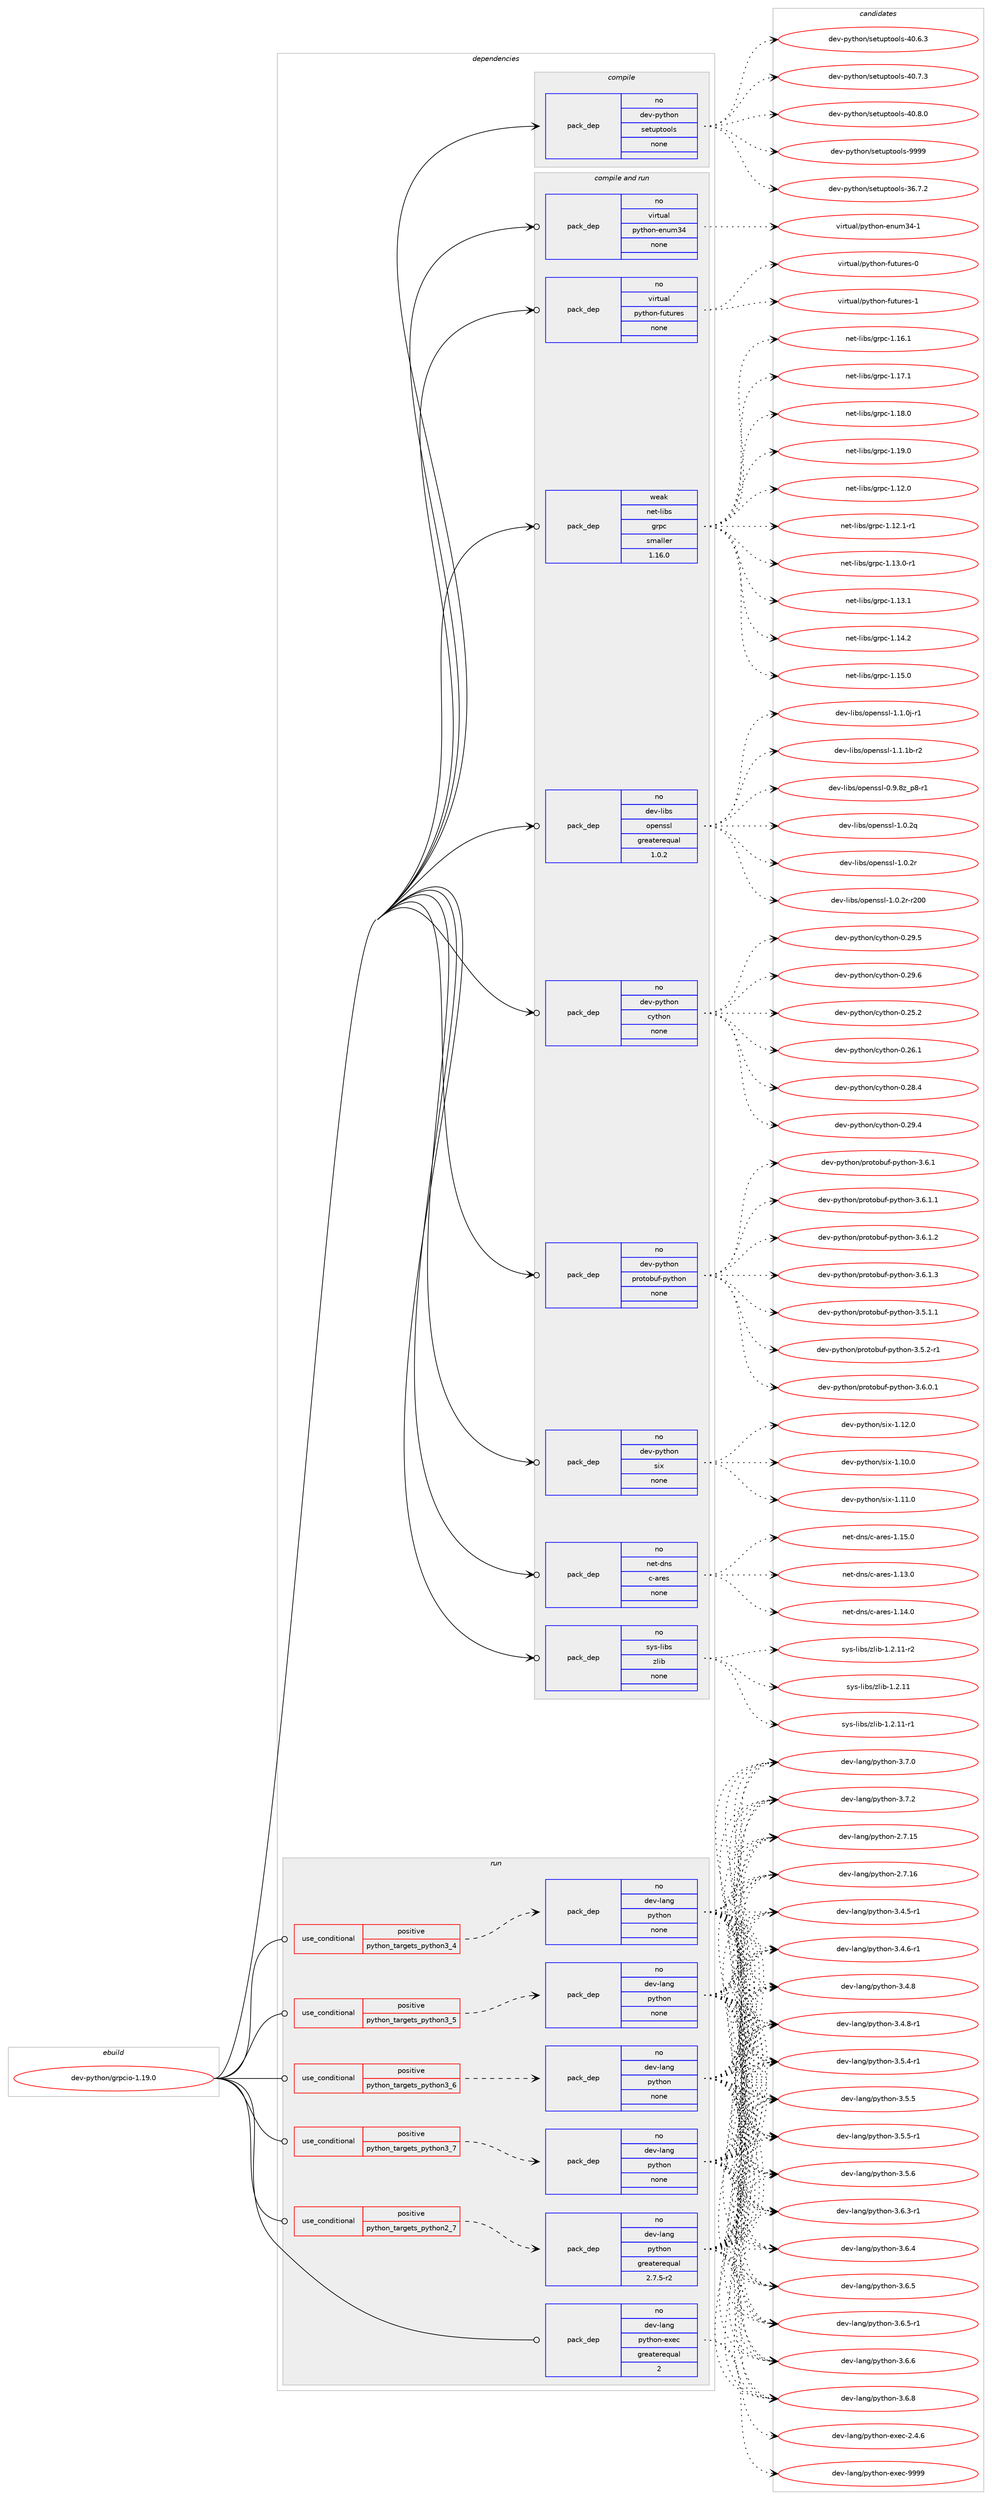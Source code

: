 digraph prolog {

# *************
# Graph options
# *************

newrank=true;
concentrate=true;
compound=true;
graph [rankdir=LR,fontname=Helvetica,fontsize=10,ranksep=1.5];#, ranksep=2.5, nodesep=0.2];
edge  [arrowhead=vee];
node  [fontname=Helvetica,fontsize=10];

# **********
# The ebuild
# **********

subgraph cluster_leftcol {
color=gray;
rank=same;
label=<<i>ebuild</i>>;
id [label="dev-python/grpcio-1.19.0", color=red, width=4, href="../dev-python/grpcio-1.19.0.svg"];
}

# ****************
# The dependencies
# ****************

subgraph cluster_midcol {
color=gray;
label=<<i>dependencies</i>>;
subgraph cluster_compile {
fillcolor="#eeeeee";
style=filled;
label=<<i>compile</i>>;
subgraph pack1013619 {
dependency1412063 [label=<<TABLE BORDER="0" CELLBORDER="1" CELLSPACING="0" CELLPADDING="4" WIDTH="220"><TR><TD ROWSPAN="6" CELLPADDING="30">pack_dep</TD></TR><TR><TD WIDTH="110">no</TD></TR><TR><TD>dev-python</TD></TR><TR><TD>setuptools</TD></TR><TR><TD>none</TD></TR><TR><TD></TD></TR></TABLE>>, shape=none, color=blue];
}
id:e -> dependency1412063:w [weight=20,style="solid",arrowhead="vee"];
}
subgraph cluster_compileandrun {
fillcolor="#eeeeee";
style=filled;
label=<<i>compile and run</i>>;
subgraph pack1013620 {
dependency1412064 [label=<<TABLE BORDER="0" CELLBORDER="1" CELLSPACING="0" CELLPADDING="4" WIDTH="220"><TR><TD ROWSPAN="6" CELLPADDING="30">pack_dep</TD></TR><TR><TD WIDTH="110">no</TD></TR><TR><TD>dev-libs</TD></TR><TR><TD>openssl</TD></TR><TR><TD>greaterequal</TD></TR><TR><TD>1.0.2</TD></TR></TABLE>>, shape=none, color=blue];
}
id:e -> dependency1412064:w [weight=20,style="solid",arrowhead="odotvee"];
subgraph pack1013621 {
dependency1412065 [label=<<TABLE BORDER="0" CELLBORDER="1" CELLSPACING="0" CELLPADDING="4" WIDTH="220"><TR><TD ROWSPAN="6" CELLPADDING="30">pack_dep</TD></TR><TR><TD WIDTH="110">no</TD></TR><TR><TD>dev-python</TD></TR><TR><TD>cython</TD></TR><TR><TD>none</TD></TR><TR><TD></TD></TR></TABLE>>, shape=none, color=blue];
}
id:e -> dependency1412065:w [weight=20,style="solid",arrowhead="odotvee"];
subgraph pack1013622 {
dependency1412066 [label=<<TABLE BORDER="0" CELLBORDER="1" CELLSPACING="0" CELLPADDING="4" WIDTH="220"><TR><TD ROWSPAN="6" CELLPADDING="30">pack_dep</TD></TR><TR><TD WIDTH="110">no</TD></TR><TR><TD>dev-python</TD></TR><TR><TD>protobuf-python</TD></TR><TR><TD>none</TD></TR><TR><TD></TD></TR></TABLE>>, shape=none, color=blue];
}
id:e -> dependency1412066:w [weight=20,style="solid",arrowhead="odotvee"];
subgraph pack1013623 {
dependency1412067 [label=<<TABLE BORDER="0" CELLBORDER="1" CELLSPACING="0" CELLPADDING="4" WIDTH="220"><TR><TD ROWSPAN="6" CELLPADDING="30">pack_dep</TD></TR><TR><TD WIDTH="110">no</TD></TR><TR><TD>dev-python</TD></TR><TR><TD>six</TD></TR><TR><TD>none</TD></TR><TR><TD></TD></TR></TABLE>>, shape=none, color=blue];
}
id:e -> dependency1412067:w [weight=20,style="solid",arrowhead="odotvee"];
subgraph pack1013624 {
dependency1412068 [label=<<TABLE BORDER="0" CELLBORDER="1" CELLSPACING="0" CELLPADDING="4" WIDTH="220"><TR><TD ROWSPAN="6" CELLPADDING="30">pack_dep</TD></TR><TR><TD WIDTH="110">no</TD></TR><TR><TD>net-dns</TD></TR><TR><TD>c-ares</TD></TR><TR><TD>none</TD></TR><TR><TD></TD></TR></TABLE>>, shape=none, color=blue];
}
id:e -> dependency1412068:w [weight=20,style="solid",arrowhead="odotvee"];
subgraph pack1013625 {
dependency1412069 [label=<<TABLE BORDER="0" CELLBORDER="1" CELLSPACING="0" CELLPADDING="4" WIDTH="220"><TR><TD ROWSPAN="6" CELLPADDING="30">pack_dep</TD></TR><TR><TD WIDTH="110">no</TD></TR><TR><TD>sys-libs</TD></TR><TR><TD>zlib</TD></TR><TR><TD>none</TD></TR><TR><TD></TD></TR></TABLE>>, shape=none, color=blue];
}
id:e -> dependency1412069:w [weight=20,style="solid",arrowhead="odotvee"];
subgraph pack1013626 {
dependency1412070 [label=<<TABLE BORDER="0" CELLBORDER="1" CELLSPACING="0" CELLPADDING="4" WIDTH="220"><TR><TD ROWSPAN="6" CELLPADDING="30">pack_dep</TD></TR><TR><TD WIDTH="110">no</TD></TR><TR><TD>virtual</TD></TR><TR><TD>python-enum34</TD></TR><TR><TD>none</TD></TR><TR><TD></TD></TR></TABLE>>, shape=none, color=blue];
}
id:e -> dependency1412070:w [weight=20,style="solid",arrowhead="odotvee"];
subgraph pack1013627 {
dependency1412071 [label=<<TABLE BORDER="0" CELLBORDER="1" CELLSPACING="0" CELLPADDING="4" WIDTH="220"><TR><TD ROWSPAN="6" CELLPADDING="30">pack_dep</TD></TR><TR><TD WIDTH="110">no</TD></TR><TR><TD>virtual</TD></TR><TR><TD>python-futures</TD></TR><TR><TD>none</TD></TR><TR><TD></TD></TR></TABLE>>, shape=none, color=blue];
}
id:e -> dependency1412071:w [weight=20,style="solid",arrowhead="odotvee"];
subgraph pack1013628 {
dependency1412072 [label=<<TABLE BORDER="0" CELLBORDER="1" CELLSPACING="0" CELLPADDING="4" WIDTH="220"><TR><TD ROWSPAN="6" CELLPADDING="30">pack_dep</TD></TR><TR><TD WIDTH="110">weak</TD></TR><TR><TD>net-libs</TD></TR><TR><TD>grpc</TD></TR><TR><TD>smaller</TD></TR><TR><TD>1.16.0</TD></TR></TABLE>>, shape=none, color=blue];
}
id:e -> dependency1412072:w [weight=20,style="solid",arrowhead="odotvee"];
}
subgraph cluster_run {
fillcolor="#eeeeee";
style=filled;
label=<<i>run</i>>;
subgraph cond375177 {
dependency1412073 [label=<<TABLE BORDER="0" CELLBORDER="1" CELLSPACING="0" CELLPADDING="4"><TR><TD ROWSPAN="3" CELLPADDING="10">use_conditional</TD></TR><TR><TD>positive</TD></TR><TR><TD>python_targets_python2_7</TD></TR></TABLE>>, shape=none, color=red];
subgraph pack1013629 {
dependency1412074 [label=<<TABLE BORDER="0" CELLBORDER="1" CELLSPACING="0" CELLPADDING="4" WIDTH="220"><TR><TD ROWSPAN="6" CELLPADDING="30">pack_dep</TD></TR><TR><TD WIDTH="110">no</TD></TR><TR><TD>dev-lang</TD></TR><TR><TD>python</TD></TR><TR><TD>greaterequal</TD></TR><TR><TD>2.7.5-r2</TD></TR></TABLE>>, shape=none, color=blue];
}
dependency1412073:e -> dependency1412074:w [weight=20,style="dashed",arrowhead="vee"];
}
id:e -> dependency1412073:w [weight=20,style="solid",arrowhead="odot"];
subgraph cond375178 {
dependency1412075 [label=<<TABLE BORDER="0" CELLBORDER="1" CELLSPACING="0" CELLPADDING="4"><TR><TD ROWSPAN="3" CELLPADDING="10">use_conditional</TD></TR><TR><TD>positive</TD></TR><TR><TD>python_targets_python3_4</TD></TR></TABLE>>, shape=none, color=red];
subgraph pack1013630 {
dependency1412076 [label=<<TABLE BORDER="0" CELLBORDER="1" CELLSPACING="0" CELLPADDING="4" WIDTH="220"><TR><TD ROWSPAN="6" CELLPADDING="30">pack_dep</TD></TR><TR><TD WIDTH="110">no</TD></TR><TR><TD>dev-lang</TD></TR><TR><TD>python</TD></TR><TR><TD>none</TD></TR><TR><TD></TD></TR></TABLE>>, shape=none, color=blue];
}
dependency1412075:e -> dependency1412076:w [weight=20,style="dashed",arrowhead="vee"];
}
id:e -> dependency1412075:w [weight=20,style="solid",arrowhead="odot"];
subgraph cond375179 {
dependency1412077 [label=<<TABLE BORDER="0" CELLBORDER="1" CELLSPACING="0" CELLPADDING="4"><TR><TD ROWSPAN="3" CELLPADDING="10">use_conditional</TD></TR><TR><TD>positive</TD></TR><TR><TD>python_targets_python3_5</TD></TR></TABLE>>, shape=none, color=red];
subgraph pack1013631 {
dependency1412078 [label=<<TABLE BORDER="0" CELLBORDER="1" CELLSPACING="0" CELLPADDING="4" WIDTH="220"><TR><TD ROWSPAN="6" CELLPADDING="30">pack_dep</TD></TR><TR><TD WIDTH="110">no</TD></TR><TR><TD>dev-lang</TD></TR><TR><TD>python</TD></TR><TR><TD>none</TD></TR><TR><TD></TD></TR></TABLE>>, shape=none, color=blue];
}
dependency1412077:e -> dependency1412078:w [weight=20,style="dashed",arrowhead="vee"];
}
id:e -> dependency1412077:w [weight=20,style="solid",arrowhead="odot"];
subgraph cond375180 {
dependency1412079 [label=<<TABLE BORDER="0" CELLBORDER="1" CELLSPACING="0" CELLPADDING="4"><TR><TD ROWSPAN="3" CELLPADDING="10">use_conditional</TD></TR><TR><TD>positive</TD></TR><TR><TD>python_targets_python3_6</TD></TR></TABLE>>, shape=none, color=red];
subgraph pack1013632 {
dependency1412080 [label=<<TABLE BORDER="0" CELLBORDER="1" CELLSPACING="0" CELLPADDING="4" WIDTH="220"><TR><TD ROWSPAN="6" CELLPADDING="30">pack_dep</TD></TR><TR><TD WIDTH="110">no</TD></TR><TR><TD>dev-lang</TD></TR><TR><TD>python</TD></TR><TR><TD>none</TD></TR><TR><TD></TD></TR></TABLE>>, shape=none, color=blue];
}
dependency1412079:e -> dependency1412080:w [weight=20,style="dashed",arrowhead="vee"];
}
id:e -> dependency1412079:w [weight=20,style="solid",arrowhead="odot"];
subgraph cond375181 {
dependency1412081 [label=<<TABLE BORDER="0" CELLBORDER="1" CELLSPACING="0" CELLPADDING="4"><TR><TD ROWSPAN="3" CELLPADDING="10">use_conditional</TD></TR><TR><TD>positive</TD></TR><TR><TD>python_targets_python3_7</TD></TR></TABLE>>, shape=none, color=red];
subgraph pack1013633 {
dependency1412082 [label=<<TABLE BORDER="0" CELLBORDER="1" CELLSPACING="0" CELLPADDING="4" WIDTH="220"><TR><TD ROWSPAN="6" CELLPADDING="30">pack_dep</TD></TR><TR><TD WIDTH="110">no</TD></TR><TR><TD>dev-lang</TD></TR><TR><TD>python</TD></TR><TR><TD>none</TD></TR><TR><TD></TD></TR></TABLE>>, shape=none, color=blue];
}
dependency1412081:e -> dependency1412082:w [weight=20,style="dashed",arrowhead="vee"];
}
id:e -> dependency1412081:w [weight=20,style="solid",arrowhead="odot"];
subgraph pack1013634 {
dependency1412083 [label=<<TABLE BORDER="0" CELLBORDER="1" CELLSPACING="0" CELLPADDING="4" WIDTH="220"><TR><TD ROWSPAN="6" CELLPADDING="30">pack_dep</TD></TR><TR><TD WIDTH="110">no</TD></TR><TR><TD>dev-lang</TD></TR><TR><TD>python-exec</TD></TR><TR><TD>greaterequal</TD></TR><TR><TD>2</TD></TR></TABLE>>, shape=none, color=blue];
}
id:e -> dependency1412083:w [weight=20,style="solid",arrowhead="odot"];
}
}

# **************
# The candidates
# **************

subgraph cluster_choices {
rank=same;
color=gray;
label=<<i>candidates</i>>;

subgraph choice1013619 {
color=black;
nodesep=1;
choice100101118451121211161041111104711510111611711211611111110811545515446554650 [label="dev-python/setuptools-36.7.2", color=red, width=4,href="../dev-python/setuptools-36.7.2.svg"];
choice100101118451121211161041111104711510111611711211611111110811545524846544651 [label="dev-python/setuptools-40.6.3", color=red, width=4,href="../dev-python/setuptools-40.6.3.svg"];
choice100101118451121211161041111104711510111611711211611111110811545524846554651 [label="dev-python/setuptools-40.7.3", color=red, width=4,href="../dev-python/setuptools-40.7.3.svg"];
choice100101118451121211161041111104711510111611711211611111110811545524846564648 [label="dev-python/setuptools-40.8.0", color=red, width=4,href="../dev-python/setuptools-40.8.0.svg"];
choice10010111845112121116104111110471151011161171121161111111081154557575757 [label="dev-python/setuptools-9999", color=red, width=4,href="../dev-python/setuptools-9999.svg"];
dependency1412063:e -> choice100101118451121211161041111104711510111611711211611111110811545515446554650:w [style=dotted,weight="100"];
dependency1412063:e -> choice100101118451121211161041111104711510111611711211611111110811545524846544651:w [style=dotted,weight="100"];
dependency1412063:e -> choice100101118451121211161041111104711510111611711211611111110811545524846554651:w [style=dotted,weight="100"];
dependency1412063:e -> choice100101118451121211161041111104711510111611711211611111110811545524846564648:w [style=dotted,weight="100"];
dependency1412063:e -> choice10010111845112121116104111110471151011161171121161111111081154557575757:w [style=dotted,weight="100"];
}
subgraph choice1013620 {
color=black;
nodesep=1;
choice10010111845108105981154711111210111011511510845484657465612295112564511449 [label="dev-libs/openssl-0.9.8z_p8-r1", color=red, width=4,href="../dev-libs/openssl-0.9.8z_p8-r1.svg"];
choice100101118451081059811547111112101110115115108454946484650113 [label="dev-libs/openssl-1.0.2q", color=red, width=4,href="../dev-libs/openssl-1.0.2q.svg"];
choice100101118451081059811547111112101110115115108454946484650114 [label="dev-libs/openssl-1.0.2r", color=red, width=4,href="../dev-libs/openssl-1.0.2r.svg"];
choice10010111845108105981154711111210111011511510845494648465011445114504848 [label="dev-libs/openssl-1.0.2r-r200", color=red, width=4,href="../dev-libs/openssl-1.0.2r-r200.svg"];
choice1001011184510810598115471111121011101151151084549464946481064511449 [label="dev-libs/openssl-1.1.0j-r1", color=red, width=4,href="../dev-libs/openssl-1.1.0j-r1.svg"];
choice100101118451081059811547111112101110115115108454946494649984511450 [label="dev-libs/openssl-1.1.1b-r2", color=red, width=4,href="../dev-libs/openssl-1.1.1b-r2.svg"];
dependency1412064:e -> choice10010111845108105981154711111210111011511510845484657465612295112564511449:w [style=dotted,weight="100"];
dependency1412064:e -> choice100101118451081059811547111112101110115115108454946484650113:w [style=dotted,weight="100"];
dependency1412064:e -> choice100101118451081059811547111112101110115115108454946484650114:w [style=dotted,weight="100"];
dependency1412064:e -> choice10010111845108105981154711111210111011511510845494648465011445114504848:w [style=dotted,weight="100"];
dependency1412064:e -> choice1001011184510810598115471111121011101151151084549464946481064511449:w [style=dotted,weight="100"];
dependency1412064:e -> choice100101118451081059811547111112101110115115108454946494649984511450:w [style=dotted,weight="100"];
}
subgraph choice1013621 {
color=black;
nodesep=1;
choice10010111845112121116104111110479912111610411111045484650534650 [label="dev-python/cython-0.25.2", color=red, width=4,href="../dev-python/cython-0.25.2.svg"];
choice10010111845112121116104111110479912111610411111045484650544649 [label="dev-python/cython-0.26.1", color=red, width=4,href="../dev-python/cython-0.26.1.svg"];
choice10010111845112121116104111110479912111610411111045484650564652 [label="dev-python/cython-0.28.4", color=red, width=4,href="../dev-python/cython-0.28.4.svg"];
choice10010111845112121116104111110479912111610411111045484650574652 [label="dev-python/cython-0.29.4", color=red, width=4,href="../dev-python/cython-0.29.4.svg"];
choice10010111845112121116104111110479912111610411111045484650574653 [label="dev-python/cython-0.29.5", color=red, width=4,href="../dev-python/cython-0.29.5.svg"];
choice10010111845112121116104111110479912111610411111045484650574654 [label="dev-python/cython-0.29.6", color=red, width=4,href="../dev-python/cython-0.29.6.svg"];
dependency1412065:e -> choice10010111845112121116104111110479912111610411111045484650534650:w [style=dotted,weight="100"];
dependency1412065:e -> choice10010111845112121116104111110479912111610411111045484650544649:w [style=dotted,weight="100"];
dependency1412065:e -> choice10010111845112121116104111110479912111610411111045484650564652:w [style=dotted,weight="100"];
dependency1412065:e -> choice10010111845112121116104111110479912111610411111045484650574652:w [style=dotted,weight="100"];
dependency1412065:e -> choice10010111845112121116104111110479912111610411111045484650574653:w [style=dotted,weight="100"];
dependency1412065:e -> choice10010111845112121116104111110479912111610411111045484650574654:w [style=dotted,weight="100"];
}
subgraph choice1013622 {
color=black;
nodesep=1;
choice100101118451121211161041111104711211411111611198117102451121211161041111104551465346494649 [label="dev-python/protobuf-python-3.5.1.1", color=red, width=4,href="../dev-python/protobuf-python-3.5.1.1.svg"];
choice100101118451121211161041111104711211411111611198117102451121211161041111104551465346504511449 [label="dev-python/protobuf-python-3.5.2-r1", color=red, width=4,href="../dev-python/protobuf-python-3.5.2-r1.svg"];
choice100101118451121211161041111104711211411111611198117102451121211161041111104551465446484649 [label="dev-python/protobuf-python-3.6.0.1", color=red, width=4,href="../dev-python/protobuf-python-3.6.0.1.svg"];
choice10010111845112121116104111110471121141111161119811710245112121116104111110455146544649 [label="dev-python/protobuf-python-3.6.1", color=red, width=4,href="../dev-python/protobuf-python-3.6.1.svg"];
choice100101118451121211161041111104711211411111611198117102451121211161041111104551465446494649 [label="dev-python/protobuf-python-3.6.1.1", color=red, width=4,href="../dev-python/protobuf-python-3.6.1.1.svg"];
choice100101118451121211161041111104711211411111611198117102451121211161041111104551465446494650 [label="dev-python/protobuf-python-3.6.1.2", color=red, width=4,href="../dev-python/protobuf-python-3.6.1.2.svg"];
choice100101118451121211161041111104711211411111611198117102451121211161041111104551465446494651 [label="dev-python/protobuf-python-3.6.1.3", color=red, width=4,href="../dev-python/protobuf-python-3.6.1.3.svg"];
dependency1412066:e -> choice100101118451121211161041111104711211411111611198117102451121211161041111104551465346494649:w [style=dotted,weight="100"];
dependency1412066:e -> choice100101118451121211161041111104711211411111611198117102451121211161041111104551465346504511449:w [style=dotted,weight="100"];
dependency1412066:e -> choice100101118451121211161041111104711211411111611198117102451121211161041111104551465446484649:w [style=dotted,weight="100"];
dependency1412066:e -> choice10010111845112121116104111110471121141111161119811710245112121116104111110455146544649:w [style=dotted,weight="100"];
dependency1412066:e -> choice100101118451121211161041111104711211411111611198117102451121211161041111104551465446494649:w [style=dotted,weight="100"];
dependency1412066:e -> choice100101118451121211161041111104711211411111611198117102451121211161041111104551465446494650:w [style=dotted,weight="100"];
dependency1412066:e -> choice100101118451121211161041111104711211411111611198117102451121211161041111104551465446494651:w [style=dotted,weight="100"];
}
subgraph choice1013623 {
color=black;
nodesep=1;
choice100101118451121211161041111104711510512045494649484648 [label="dev-python/six-1.10.0", color=red, width=4,href="../dev-python/six-1.10.0.svg"];
choice100101118451121211161041111104711510512045494649494648 [label="dev-python/six-1.11.0", color=red, width=4,href="../dev-python/six-1.11.0.svg"];
choice100101118451121211161041111104711510512045494649504648 [label="dev-python/six-1.12.0", color=red, width=4,href="../dev-python/six-1.12.0.svg"];
dependency1412067:e -> choice100101118451121211161041111104711510512045494649484648:w [style=dotted,weight="100"];
dependency1412067:e -> choice100101118451121211161041111104711510512045494649494648:w [style=dotted,weight="100"];
dependency1412067:e -> choice100101118451121211161041111104711510512045494649504648:w [style=dotted,weight="100"];
}
subgraph choice1013624 {
color=black;
nodesep=1;
choice110101116451001101154799459711410111545494649514648 [label="net-dns/c-ares-1.13.0", color=red, width=4,href="../net-dns/c-ares-1.13.0.svg"];
choice110101116451001101154799459711410111545494649524648 [label="net-dns/c-ares-1.14.0", color=red, width=4,href="../net-dns/c-ares-1.14.0.svg"];
choice110101116451001101154799459711410111545494649534648 [label="net-dns/c-ares-1.15.0", color=red, width=4,href="../net-dns/c-ares-1.15.0.svg"];
dependency1412068:e -> choice110101116451001101154799459711410111545494649514648:w [style=dotted,weight="100"];
dependency1412068:e -> choice110101116451001101154799459711410111545494649524648:w [style=dotted,weight="100"];
dependency1412068:e -> choice110101116451001101154799459711410111545494649534648:w [style=dotted,weight="100"];
}
subgraph choice1013625 {
color=black;
nodesep=1;
choice1151211154510810598115471221081059845494650464949 [label="sys-libs/zlib-1.2.11", color=red, width=4,href="../sys-libs/zlib-1.2.11.svg"];
choice11512111545108105981154712210810598454946504649494511449 [label="sys-libs/zlib-1.2.11-r1", color=red, width=4,href="../sys-libs/zlib-1.2.11-r1.svg"];
choice11512111545108105981154712210810598454946504649494511450 [label="sys-libs/zlib-1.2.11-r2", color=red, width=4,href="../sys-libs/zlib-1.2.11-r2.svg"];
dependency1412069:e -> choice1151211154510810598115471221081059845494650464949:w [style=dotted,weight="100"];
dependency1412069:e -> choice11512111545108105981154712210810598454946504649494511449:w [style=dotted,weight="100"];
dependency1412069:e -> choice11512111545108105981154712210810598454946504649494511450:w [style=dotted,weight="100"];
}
subgraph choice1013626 {
color=black;
nodesep=1;
choice11810511411611797108471121211161041111104510111011710951524549 [label="virtual/python-enum34-1", color=red, width=4,href="../virtual/python-enum34-1.svg"];
dependency1412070:e -> choice11810511411611797108471121211161041111104510111011710951524549:w [style=dotted,weight="100"];
}
subgraph choice1013627 {
color=black;
nodesep=1;
choice1181051141161179710847112121116104111110451021171161171141011154548 [label="virtual/python-futures-0", color=red, width=4,href="../virtual/python-futures-0.svg"];
choice1181051141161179710847112121116104111110451021171161171141011154549 [label="virtual/python-futures-1", color=red, width=4,href="../virtual/python-futures-1.svg"];
dependency1412071:e -> choice1181051141161179710847112121116104111110451021171161171141011154548:w [style=dotted,weight="100"];
dependency1412071:e -> choice1181051141161179710847112121116104111110451021171161171141011154549:w [style=dotted,weight="100"];
}
subgraph choice1013628 {
color=black;
nodesep=1;
choice1101011164510810598115471031141129945494649504648 [label="net-libs/grpc-1.12.0", color=red, width=4,href="../net-libs/grpc-1.12.0.svg"];
choice11010111645108105981154710311411299454946495046494511449 [label="net-libs/grpc-1.12.1-r1", color=red, width=4,href="../net-libs/grpc-1.12.1-r1.svg"];
choice11010111645108105981154710311411299454946495146484511449 [label="net-libs/grpc-1.13.0-r1", color=red, width=4,href="../net-libs/grpc-1.13.0-r1.svg"];
choice1101011164510810598115471031141129945494649514649 [label="net-libs/grpc-1.13.1", color=red, width=4,href="../net-libs/grpc-1.13.1.svg"];
choice1101011164510810598115471031141129945494649524650 [label="net-libs/grpc-1.14.2", color=red, width=4,href="../net-libs/grpc-1.14.2.svg"];
choice1101011164510810598115471031141129945494649534648 [label="net-libs/grpc-1.15.0", color=red, width=4,href="../net-libs/grpc-1.15.0.svg"];
choice1101011164510810598115471031141129945494649544649 [label="net-libs/grpc-1.16.1", color=red, width=4,href="../net-libs/grpc-1.16.1.svg"];
choice1101011164510810598115471031141129945494649554649 [label="net-libs/grpc-1.17.1", color=red, width=4,href="../net-libs/grpc-1.17.1.svg"];
choice1101011164510810598115471031141129945494649564648 [label="net-libs/grpc-1.18.0", color=red, width=4,href="../net-libs/grpc-1.18.0.svg"];
choice1101011164510810598115471031141129945494649574648 [label="net-libs/grpc-1.19.0", color=red, width=4,href="../net-libs/grpc-1.19.0.svg"];
dependency1412072:e -> choice1101011164510810598115471031141129945494649504648:w [style=dotted,weight="100"];
dependency1412072:e -> choice11010111645108105981154710311411299454946495046494511449:w [style=dotted,weight="100"];
dependency1412072:e -> choice11010111645108105981154710311411299454946495146484511449:w [style=dotted,weight="100"];
dependency1412072:e -> choice1101011164510810598115471031141129945494649514649:w [style=dotted,weight="100"];
dependency1412072:e -> choice1101011164510810598115471031141129945494649524650:w [style=dotted,weight="100"];
dependency1412072:e -> choice1101011164510810598115471031141129945494649534648:w [style=dotted,weight="100"];
dependency1412072:e -> choice1101011164510810598115471031141129945494649544649:w [style=dotted,weight="100"];
dependency1412072:e -> choice1101011164510810598115471031141129945494649554649:w [style=dotted,weight="100"];
dependency1412072:e -> choice1101011164510810598115471031141129945494649564648:w [style=dotted,weight="100"];
dependency1412072:e -> choice1101011164510810598115471031141129945494649574648:w [style=dotted,weight="100"];
}
subgraph choice1013629 {
color=black;
nodesep=1;
choice10010111845108971101034711212111610411111045504655464953 [label="dev-lang/python-2.7.15", color=red, width=4,href="../dev-lang/python-2.7.15.svg"];
choice10010111845108971101034711212111610411111045504655464954 [label="dev-lang/python-2.7.16", color=red, width=4,href="../dev-lang/python-2.7.16.svg"];
choice1001011184510897110103471121211161041111104551465246534511449 [label="dev-lang/python-3.4.5-r1", color=red, width=4,href="../dev-lang/python-3.4.5-r1.svg"];
choice1001011184510897110103471121211161041111104551465246544511449 [label="dev-lang/python-3.4.6-r1", color=red, width=4,href="../dev-lang/python-3.4.6-r1.svg"];
choice100101118451089711010347112121116104111110455146524656 [label="dev-lang/python-3.4.8", color=red, width=4,href="../dev-lang/python-3.4.8.svg"];
choice1001011184510897110103471121211161041111104551465246564511449 [label="dev-lang/python-3.4.8-r1", color=red, width=4,href="../dev-lang/python-3.4.8-r1.svg"];
choice1001011184510897110103471121211161041111104551465346524511449 [label="dev-lang/python-3.5.4-r1", color=red, width=4,href="../dev-lang/python-3.5.4-r1.svg"];
choice100101118451089711010347112121116104111110455146534653 [label="dev-lang/python-3.5.5", color=red, width=4,href="../dev-lang/python-3.5.5.svg"];
choice1001011184510897110103471121211161041111104551465346534511449 [label="dev-lang/python-3.5.5-r1", color=red, width=4,href="../dev-lang/python-3.5.5-r1.svg"];
choice100101118451089711010347112121116104111110455146534654 [label="dev-lang/python-3.5.6", color=red, width=4,href="../dev-lang/python-3.5.6.svg"];
choice1001011184510897110103471121211161041111104551465446514511449 [label="dev-lang/python-3.6.3-r1", color=red, width=4,href="../dev-lang/python-3.6.3-r1.svg"];
choice100101118451089711010347112121116104111110455146544652 [label="dev-lang/python-3.6.4", color=red, width=4,href="../dev-lang/python-3.6.4.svg"];
choice100101118451089711010347112121116104111110455146544653 [label="dev-lang/python-3.6.5", color=red, width=4,href="../dev-lang/python-3.6.5.svg"];
choice1001011184510897110103471121211161041111104551465446534511449 [label="dev-lang/python-3.6.5-r1", color=red, width=4,href="../dev-lang/python-3.6.5-r1.svg"];
choice100101118451089711010347112121116104111110455146544654 [label="dev-lang/python-3.6.6", color=red, width=4,href="../dev-lang/python-3.6.6.svg"];
choice100101118451089711010347112121116104111110455146544656 [label="dev-lang/python-3.6.8", color=red, width=4,href="../dev-lang/python-3.6.8.svg"];
choice100101118451089711010347112121116104111110455146554648 [label="dev-lang/python-3.7.0", color=red, width=4,href="../dev-lang/python-3.7.0.svg"];
choice100101118451089711010347112121116104111110455146554650 [label="dev-lang/python-3.7.2", color=red, width=4,href="../dev-lang/python-3.7.2.svg"];
dependency1412074:e -> choice10010111845108971101034711212111610411111045504655464953:w [style=dotted,weight="100"];
dependency1412074:e -> choice10010111845108971101034711212111610411111045504655464954:w [style=dotted,weight="100"];
dependency1412074:e -> choice1001011184510897110103471121211161041111104551465246534511449:w [style=dotted,weight="100"];
dependency1412074:e -> choice1001011184510897110103471121211161041111104551465246544511449:w [style=dotted,weight="100"];
dependency1412074:e -> choice100101118451089711010347112121116104111110455146524656:w [style=dotted,weight="100"];
dependency1412074:e -> choice1001011184510897110103471121211161041111104551465246564511449:w [style=dotted,weight="100"];
dependency1412074:e -> choice1001011184510897110103471121211161041111104551465346524511449:w [style=dotted,weight="100"];
dependency1412074:e -> choice100101118451089711010347112121116104111110455146534653:w [style=dotted,weight="100"];
dependency1412074:e -> choice1001011184510897110103471121211161041111104551465346534511449:w [style=dotted,weight="100"];
dependency1412074:e -> choice100101118451089711010347112121116104111110455146534654:w [style=dotted,weight="100"];
dependency1412074:e -> choice1001011184510897110103471121211161041111104551465446514511449:w [style=dotted,weight="100"];
dependency1412074:e -> choice100101118451089711010347112121116104111110455146544652:w [style=dotted,weight="100"];
dependency1412074:e -> choice100101118451089711010347112121116104111110455146544653:w [style=dotted,weight="100"];
dependency1412074:e -> choice1001011184510897110103471121211161041111104551465446534511449:w [style=dotted,weight="100"];
dependency1412074:e -> choice100101118451089711010347112121116104111110455146544654:w [style=dotted,weight="100"];
dependency1412074:e -> choice100101118451089711010347112121116104111110455146544656:w [style=dotted,weight="100"];
dependency1412074:e -> choice100101118451089711010347112121116104111110455146554648:w [style=dotted,weight="100"];
dependency1412074:e -> choice100101118451089711010347112121116104111110455146554650:w [style=dotted,weight="100"];
}
subgraph choice1013630 {
color=black;
nodesep=1;
choice10010111845108971101034711212111610411111045504655464953 [label="dev-lang/python-2.7.15", color=red, width=4,href="../dev-lang/python-2.7.15.svg"];
choice10010111845108971101034711212111610411111045504655464954 [label="dev-lang/python-2.7.16", color=red, width=4,href="../dev-lang/python-2.7.16.svg"];
choice1001011184510897110103471121211161041111104551465246534511449 [label="dev-lang/python-3.4.5-r1", color=red, width=4,href="../dev-lang/python-3.4.5-r1.svg"];
choice1001011184510897110103471121211161041111104551465246544511449 [label="dev-lang/python-3.4.6-r1", color=red, width=4,href="../dev-lang/python-3.4.6-r1.svg"];
choice100101118451089711010347112121116104111110455146524656 [label="dev-lang/python-3.4.8", color=red, width=4,href="../dev-lang/python-3.4.8.svg"];
choice1001011184510897110103471121211161041111104551465246564511449 [label="dev-lang/python-3.4.8-r1", color=red, width=4,href="../dev-lang/python-3.4.8-r1.svg"];
choice1001011184510897110103471121211161041111104551465346524511449 [label="dev-lang/python-3.5.4-r1", color=red, width=4,href="../dev-lang/python-3.5.4-r1.svg"];
choice100101118451089711010347112121116104111110455146534653 [label="dev-lang/python-3.5.5", color=red, width=4,href="../dev-lang/python-3.5.5.svg"];
choice1001011184510897110103471121211161041111104551465346534511449 [label="dev-lang/python-3.5.5-r1", color=red, width=4,href="../dev-lang/python-3.5.5-r1.svg"];
choice100101118451089711010347112121116104111110455146534654 [label="dev-lang/python-3.5.6", color=red, width=4,href="../dev-lang/python-3.5.6.svg"];
choice1001011184510897110103471121211161041111104551465446514511449 [label="dev-lang/python-3.6.3-r1", color=red, width=4,href="../dev-lang/python-3.6.3-r1.svg"];
choice100101118451089711010347112121116104111110455146544652 [label="dev-lang/python-3.6.4", color=red, width=4,href="../dev-lang/python-3.6.4.svg"];
choice100101118451089711010347112121116104111110455146544653 [label="dev-lang/python-3.6.5", color=red, width=4,href="../dev-lang/python-3.6.5.svg"];
choice1001011184510897110103471121211161041111104551465446534511449 [label="dev-lang/python-3.6.5-r1", color=red, width=4,href="../dev-lang/python-3.6.5-r1.svg"];
choice100101118451089711010347112121116104111110455146544654 [label="dev-lang/python-3.6.6", color=red, width=4,href="../dev-lang/python-3.6.6.svg"];
choice100101118451089711010347112121116104111110455146544656 [label="dev-lang/python-3.6.8", color=red, width=4,href="../dev-lang/python-3.6.8.svg"];
choice100101118451089711010347112121116104111110455146554648 [label="dev-lang/python-3.7.0", color=red, width=4,href="../dev-lang/python-3.7.0.svg"];
choice100101118451089711010347112121116104111110455146554650 [label="dev-lang/python-3.7.2", color=red, width=4,href="../dev-lang/python-3.7.2.svg"];
dependency1412076:e -> choice10010111845108971101034711212111610411111045504655464953:w [style=dotted,weight="100"];
dependency1412076:e -> choice10010111845108971101034711212111610411111045504655464954:w [style=dotted,weight="100"];
dependency1412076:e -> choice1001011184510897110103471121211161041111104551465246534511449:w [style=dotted,weight="100"];
dependency1412076:e -> choice1001011184510897110103471121211161041111104551465246544511449:w [style=dotted,weight="100"];
dependency1412076:e -> choice100101118451089711010347112121116104111110455146524656:w [style=dotted,weight="100"];
dependency1412076:e -> choice1001011184510897110103471121211161041111104551465246564511449:w [style=dotted,weight="100"];
dependency1412076:e -> choice1001011184510897110103471121211161041111104551465346524511449:w [style=dotted,weight="100"];
dependency1412076:e -> choice100101118451089711010347112121116104111110455146534653:w [style=dotted,weight="100"];
dependency1412076:e -> choice1001011184510897110103471121211161041111104551465346534511449:w [style=dotted,weight="100"];
dependency1412076:e -> choice100101118451089711010347112121116104111110455146534654:w [style=dotted,weight="100"];
dependency1412076:e -> choice1001011184510897110103471121211161041111104551465446514511449:w [style=dotted,weight="100"];
dependency1412076:e -> choice100101118451089711010347112121116104111110455146544652:w [style=dotted,weight="100"];
dependency1412076:e -> choice100101118451089711010347112121116104111110455146544653:w [style=dotted,weight="100"];
dependency1412076:e -> choice1001011184510897110103471121211161041111104551465446534511449:w [style=dotted,weight="100"];
dependency1412076:e -> choice100101118451089711010347112121116104111110455146544654:w [style=dotted,weight="100"];
dependency1412076:e -> choice100101118451089711010347112121116104111110455146544656:w [style=dotted,weight="100"];
dependency1412076:e -> choice100101118451089711010347112121116104111110455146554648:w [style=dotted,weight="100"];
dependency1412076:e -> choice100101118451089711010347112121116104111110455146554650:w [style=dotted,weight="100"];
}
subgraph choice1013631 {
color=black;
nodesep=1;
choice10010111845108971101034711212111610411111045504655464953 [label="dev-lang/python-2.7.15", color=red, width=4,href="../dev-lang/python-2.7.15.svg"];
choice10010111845108971101034711212111610411111045504655464954 [label="dev-lang/python-2.7.16", color=red, width=4,href="../dev-lang/python-2.7.16.svg"];
choice1001011184510897110103471121211161041111104551465246534511449 [label="dev-lang/python-3.4.5-r1", color=red, width=4,href="../dev-lang/python-3.4.5-r1.svg"];
choice1001011184510897110103471121211161041111104551465246544511449 [label="dev-lang/python-3.4.6-r1", color=red, width=4,href="../dev-lang/python-3.4.6-r1.svg"];
choice100101118451089711010347112121116104111110455146524656 [label="dev-lang/python-3.4.8", color=red, width=4,href="../dev-lang/python-3.4.8.svg"];
choice1001011184510897110103471121211161041111104551465246564511449 [label="dev-lang/python-3.4.8-r1", color=red, width=4,href="../dev-lang/python-3.4.8-r1.svg"];
choice1001011184510897110103471121211161041111104551465346524511449 [label="dev-lang/python-3.5.4-r1", color=red, width=4,href="../dev-lang/python-3.5.4-r1.svg"];
choice100101118451089711010347112121116104111110455146534653 [label="dev-lang/python-3.5.5", color=red, width=4,href="../dev-lang/python-3.5.5.svg"];
choice1001011184510897110103471121211161041111104551465346534511449 [label="dev-lang/python-3.5.5-r1", color=red, width=4,href="../dev-lang/python-3.5.5-r1.svg"];
choice100101118451089711010347112121116104111110455146534654 [label="dev-lang/python-3.5.6", color=red, width=4,href="../dev-lang/python-3.5.6.svg"];
choice1001011184510897110103471121211161041111104551465446514511449 [label="dev-lang/python-3.6.3-r1", color=red, width=4,href="../dev-lang/python-3.6.3-r1.svg"];
choice100101118451089711010347112121116104111110455146544652 [label="dev-lang/python-3.6.4", color=red, width=4,href="../dev-lang/python-3.6.4.svg"];
choice100101118451089711010347112121116104111110455146544653 [label="dev-lang/python-3.6.5", color=red, width=4,href="../dev-lang/python-3.6.5.svg"];
choice1001011184510897110103471121211161041111104551465446534511449 [label="dev-lang/python-3.6.5-r1", color=red, width=4,href="../dev-lang/python-3.6.5-r1.svg"];
choice100101118451089711010347112121116104111110455146544654 [label="dev-lang/python-3.6.6", color=red, width=4,href="../dev-lang/python-3.6.6.svg"];
choice100101118451089711010347112121116104111110455146544656 [label="dev-lang/python-3.6.8", color=red, width=4,href="../dev-lang/python-3.6.8.svg"];
choice100101118451089711010347112121116104111110455146554648 [label="dev-lang/python-3.7.0", color=red, width=4,href="../dev-lang/python-3.7.0.svg"];
choice100101118451089711010347112121116104111110455146554650 [label="dev-lang/python-3.7.2", color=red, width=4,href="../dev-lang/python-3.7.2.svg"];
dependency1412078:e -> choice10010111845108971101034711212111610411111045504655464953:w [style=dotted,weight="100"];
dependency1412078:e -> choice10010111845108971101034711212111610411111045504655464954:w [style=dotted,weight="100"];
dependency1412078:e -> choice1001011184510897110103471121211161041111104551465246534511449:w [style=dotted,weight="100"];
dependency1412078:e -> choice1001011184510897110103471121211161041111104551465246544511449:w [style=dotted,weight="100"];
dependency1412078:e -> choice100101118451089711010347112121116104111110455146524656:w [style=dotted,weight="100"];
dependency1412078:e -> choice1001011184510897110103471121211161041111104551465246564511449:w [style=dotted,weight="100"];
dependency1412078:e -> choice1001011184510897110103471121211161041111104551465346524511449:w [style=dotted,weight="100"];
dependency1412078:e -> choice100101118451089711010347112121116104111110455146534653:w [style=dotted,weight="100"];
dependency1412078:e -> choice1001011184510897110103471121211161041111104551465346534511449:w [style=dotted,weight="100"];
dependency1412078:e -> choice100101118451089711010347112121116104111110455146534654:w [style=dotted,weight="100"];
dependency1412078:e -> choice1001011184510897110103471121211161041111104551465446514511449:w [style=dotted,weight="100"];
dependency1412078:e -> choice100101118451089711010347112121116104111110455146544652:w [style=dotted,weight="100"];
dependency1412078:e -> choice100101118451089711010347112121116104111110455146544653:w [style=dotted,weight="100"];
dependency1412078:e -> choice1001011184510897110103471121211161041111104551465446534511449:w [style=dotted,weight="100"];
dependency1412078:e -> choice100101118451089711010347112121116104111110455146544654:w [style=dotted,weight="100"];
dependency1412078:e -> choice100101118451089711010347112121116104111110455146544656:w [style=dotted,weight="100"];
dependency1412078:e -> choice100101118451089711010347112121116104111110455146554648:w [style=dotted,weight="100"];
dependency1412078:e -> choice100101118451089711010347112121116104111110455146554650:w [style=dotted,weight="100"];
}
subgraph choice1013632 {
color=black;
nodesep=1;
choice10010111845108971101034711212111610411111045504655464953 [label="dev-lang/python-2.7.15", color=red, width=4,href="../dev-lang/python-2.7.15.svg"];
choice10010111845108971101034711212111610411111045504655464954 [label="dev-lang/python-2.7.16", color=red, width=4,href="../dev-lang/python-2.7.16.svg"];
choice1001011184510897110103471121211161041111104551465246534511449 [label="dev-lang/python-3.4.5-r1", color=red, width=4,href="../dev-lang/python-3.4.5-r1.svg"];
choice1001011184510897110103471121211161041111104551465246544511449 [label="dev-lang/python-3.4.6-r1", color=red, width=4,href="../dev-lang/python-3.4.6-r1.svg"];
choice100101118451089711010347112121116104111110455146524656 [label="dev-lang/python-3.4.8", color=red, width=4,href="../dev-lang/python-3.4.8.svg"];
choice1001011184510897110103471121211161041111104551465246564511449 [label="dev-lang/python-3.4.8-r1", color=red, width=4,href="../dev-lang/python-3.4.8-r1.svg"];
choice1001011184510897110103471121211161041111104551465346524511449 [label="dev-lang/python-3.5.4-r1", color=red, width=4,href="../dev-lang/python-3.5.4-r1.svg"];
choice100101118451089711010347112121116104111110455146534653 [label="dev-lang/python-3.5.5", color=red, width=4,href="../dev-lang/python-3.5.5.svg"];
choice1001011184510897110103471121211161041111104551465346534511449 [label="dev-lang/python-3.5.5-r1", color=red, width=4,href="../dev-lang/python-3.5.5-r1.svg"];
choice100101118451089711010347112121116104111110455146534654 [label="dev-lang/python-3.5.6", color=red, width=4,href="../dev-lang/python-3.5.6.svg"];
choice1001011184510897110103471121211161041111104551465446514511449 [label="dev-lang/python-3.6.3-r1", color=red, width=4,href="../dev-lang/python-3.6.3-r1.svg"];
choice100101118451089711010347112121116104111110455146544652 [label="dev-lang/python-3.6.4", color=red, width=4,href="../dev-lang/python-3.6.4.svg"];
choice100101118451089711010347112121116104111110455146544653 [label="dev-lang/python-3.6.5", color=red, width=4,href="../dev-lang/python-3.6.5.svg"];
choice1001011184510897110103471121211161041111104551465446534511449 [label="dev-lang/python-3.6.5-r1", color=red, width=4,href="../dev-lang/python-3.6.5-r1.svg"];
choice100101118451089711010347112121116104111110455146544654 [label="dev-lang/python-3.6.6", color=red, width=4,href="../dev-lang/python-3.6.6.svg"];
choice100101118451089711010347112121116104111110455146544656 [label="dev-lang/python-3.6.8", color=red, width=4,href="../dev-lang/python-3.6.8.svg"];
choice100101118451089711010347112121116104111110455146554648 [label="dev-lang/python-3.7.0", color=red, width=4,href="../dev-lang/python-3.7.0.svg"];
choice100101118451089711010347112121116104111110455146554650 [label="dev-lang/python-3.7.2", color=red, width=4,href="../dev-lang/python-3.7.2.svg"];
dependency1412080:e -> choice10010111845108971101034711212111610411111045504655464953:w [style=dotted,weight="100"];
dependency1412080:e -> choice10010111845108971101034711212111610411111045504655464954:w [style=dotted,weight="100"];
dependency1412080:e -> choice1001011184510897110103471121211161041111104551465246534511449:w [style=dotted,weight="100"];
dependency1412080:e -> choice1001011184510897110103471121211161041111104551465246544511449:w [style=dotted,weight="100"];
dependency1412080:e -> choice100101118451089711010347112121116104111110455146524656:w [style=dotted,weight="100"];
dependency1412080:e -> choice1001011184510897110103471121211161041111104551465246564511449:w [style=dotted,weight="100"];
dependency1412080:e -> choice1001011184510897110103471121211161041111104551465346524511449:w [style=dotted,weight="100"];
dependency1412080:e -> choice100101118451089711010347112121116104111110455146534653:w [style=dotted,weight="100"];
dependency1412080:e -> choice1001011184510897110103471121211161041111104551465346534511449:w [style=dotted,weight="100"];
dependency1412080:e -> choice100101118451089711010347112121116104111110455146534654:w [style=dotted,weight="100"];
dependency1412080:e -> choice1001011184510897110103471121211161041111104551465446514511449:w [style=dotted,weight="100"];
dependency1412080:e -> choice100101118451089711010347112121116104111110455146544652:w [style=dotted,weight="100"];
dependency1412080:e -> choice100101118451089711010347112121116104111110455146544653:w [style=dotted,weight="100"];
dependency1412080:e -> choice1001011184510897110103471121211161041111104551465446534511449:w [style=dotted,weight="100"];
dependency1412080:e -> choice100101118451089711010347112121116104111110455146544654:w [style=dotted,weight="100"];
dependency1412080:e -> choice100101118451089711010347112121116104111110455146544656:w [style=dotted,weight="100"];
dependency1412080:e -> choice100101118451089711010347112121116104111110455146554648:w [style=dotted,weight="100"];
dependency1412080:e -> choice100101118451089711010347112121116104111110455146554650:w [style=dotted,weight="100"];
}
subgraph choice1013633 {
color=black;
nodesep=1;
choice10010111845108971101034711212111610411111045504655464953 [label="dev-lang/python-2.7.15", color=red, width=4,href="../dev-lang/python-2.7.15.svg"];
choice10010111845108971101034711212111610411111045504655464954 [label="dev-lang/python-2.7.16", color=red, width=4,href="../dev-lang/python-2.7.16.svg"];
choice1001011184510897110103471121211161041111104551465246534511449 [label="dev-lang/python-3.4.5-r1", color=red, width=4,href="../dev-lang/python-3.4.5-r1.svg"];
choice1001011184510897110103471121211161041111104551465246544511449 [label="dev-lang/python-3.4.6-r1", color=red, width=4,href="../dev-lang/python-3.4.6-r1.svg"];
choice100101118451089711010347112121116104111110455146524656 [label="dev-lang/python-3.4.8", color=red, width=4,href="../dev-lang/python-3.4.8.svg"];
choice1001011184510897110103471121211161041111104551465246564511449 [label="dev-lang/python-3.4.8-r1", color=red, width=4,href="../dev-lang/python-3.4.8-r1.svg"];
choice1001011184510897110103471121211161041111104551465346524511449 [label="dev-lang/python-3.5.4-r1", color=red, width=4,href="../dev-lang/python-3.5.4-r1.svg"];
choice100101118451089711010347112121116104111110455146534653 [label="dev-lang/python-3.5.5", color=red, width=4,href="../dev-lang/python-3.5.5.svg"];
choice1001011184510897110103471121211161041111104551465346534511449 [label="dev-lang/python-3.5.5-r1", color=red, width=4,href="../dev-lang/python-3.5.5-r1.svg"];
choice100101118451089711010347112121116104111110455146534654 [label="dev-lang/python-3.5.6", color=red, width=4,href="../dev-lang/python-3.5.6.svg"];
choice1001011184510897110103471121211161041111104551465446514511449 [label="dev-lang/python-3.6.3-r1", color=red, width=4,href="../dev-lang/python-3.6.3-r1.svg"];
choice100101118451089711010347112121116104111110455146544652 [label="dev-lang/python-3.6.4", color=red, width=4,href="../dev-lang/python-3.6.4.svg"];
choice100101118451089711010347112121116104111110455146544653 [label="dev-lang/python-3.6.5", color=red, width=4,href="../dev-lang/python-3.6.5.svg"];
choice1001011184510897110103471121211161041111104551465446534511449 [label="dev-lang/python-3.6.5-r1", color=red, width=4,href="../dev-lang/python-3.6.5-r1.svg"];
choice100101118451089711010347112121116104111110455146544654 [label="dev-lang/python-3.6.6", color=red, width=4,href="../dev-lang/python-3.6.6.svg"];
choice100101118451089711010347112121116104111110455146544656 [label="dev-lang/python-3.6.8", color=red, width=4,href="../dev-lang/python-3.6.8.svg"];
choice100101118451089711010347112121116104111110455146554648 [label="dev-lang/python-3.7.0", color=red, width=4,href="../dev-lang/python-3.7.0.svg"];
choice100101118451089711010347112121116104111110455146554650 [label="dev-lang/python-3.7.2", color=red, width=4,href="../dev-lang/python-3.7.2.svg"];
dependency1412082:e -> choice10010111845108971101034711212111610411111045504655464953:w [style=dotted,weight="100"];
dependency1412082:e -> choice10010111845108971101034711212111610411111045504655464954:w [style=dotted,weight="100"];
dependency1412082:e -> choice1001011184510897110103471121211161041111104551465246534511449:w [style=dotted,weight="100"];
dependency1412082:e -> choice1001011184510897110103471121211161041111104551465246544511449:w [style=dotted,weight="100"];
dependency1412082:e -> choice100101118451089711010347112121116104111110455146524656:w [style=dotted,weight="100"];
dependency1412082:e -> choice1001011184510897110103471121211161041111104551465246564511449:w [style=dotted,weight="100"];
dependency1412082:e -> choice1001011184510897110103471121211161041111104551465346524511449:w [style=dotted,weight="100"];
dependency1412082:e -> choice100101118451089711010347112121116104111110455146534653:w [style=dotted,weight="100"];
dependency1412082:e -> choice1001011184510897110103471121211161041111104551465346534511449:w [style=dotted,weight="100"];
dependency1412082:e -> choice100101118451089711010347112121116104111110455146534654:w [style=dotted,weight="100"];
dependency1412082:e -> choice1001011184510897110103471121211161041111104551465446514511449:w [style=dotted,weight="100"];
dependency1412082:e -> choice100101118451089711010347112121116104111110455146544652:w [style=dotted,weight="100"];
dependency1412082:e -> choice100101118451089711010347112121116104111110455146544653:w [style=dotted,weight="100"];
dependency1412082:e -> choice1001011184510897110103471121211161041111104551465446534511449:w [style=dotted,weight="100"];
dependency1412082:e -> choice100101118451089711010347112121116104111110455146544654:w [style=dotted,weight="100"];
dependency1412082:e -> choice100101118451089711010347112121116104111110455146544656:w [style=dotted,weight="100"];
dependency1412082:e -> choice100101118451089711010347112121116104111110455146554648:w [style=dotted,weight="100"];
dependency1412082:e -> choice100101118451089711010347112121116104111110455146554650:w [style=dotted,weight="100"];
}
subgraph choice1013634 {
color=black;
nodesep=1;
choice1001011184510897110103471121211161041111104510112010199455046524654 [label="dev-lang/python-exec-2.4.6", color=red, width=4,href="../dev-lang/python-exec-2.4.6.svg"];
choice10010111845108971101034711212111610411111045101120101994557575757 [label="dev-lang/python-exec-9999", color=red, width=4,href="../dev-lang/python-exec-9999.svg"];
dependency1412083:e -> choice1001011184510897110103471121211161041111104510112010199455046524654:w [style=dotted,weight="100"];
dependency1412083:e -> choice10010111845108971101034711212111610411111045101120101994557575757:w [style=dotted,weight="100"];
}
}

}

